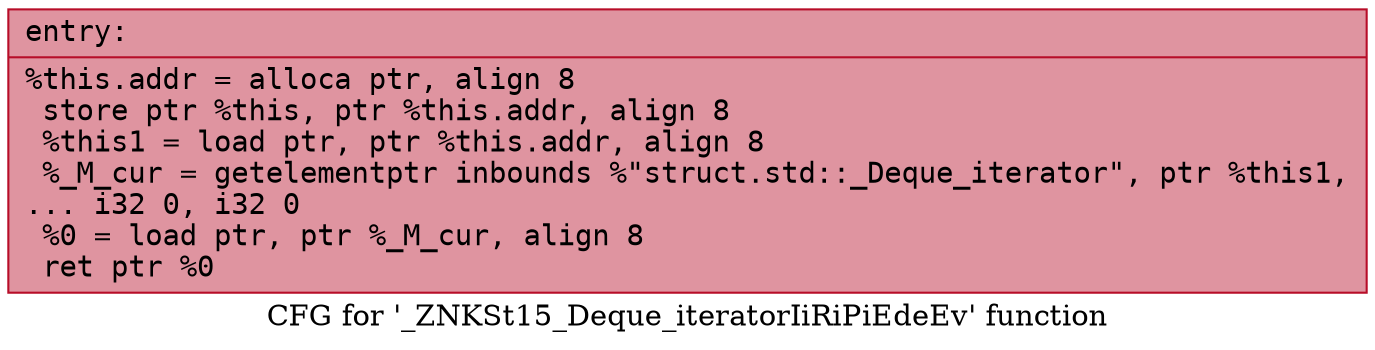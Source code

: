 digraph "CFG for '_ZNKSt15_Deque_iteratorIiRiPiEdeEv' function" {
	label="CFG for '_ZNKSt15_Deque_iteratorIiRiPiEdeEv' function";

	Node0x564619477e60 [shape=record,color="#b70d28ff", style=filled, fillcolor="#b70d2870" fontname="Courier",label="{entry:\l|  %this.addr = alloca ptr, align 8\l  store ptr %this, ptr %this.addr, align 8\l  %this1 = load ptr, ptr %this.addr, align 8\l  %_M_cur = getelementptr inbounds %\"struct.std::_Deque_iterator\", ptr %this1,\l... i32 0, i32 0\l  %0 = load ptr, ptr %_M_cur, align 8\l  ret ptr %0\l}"];
}
